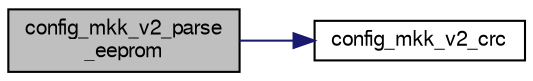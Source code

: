 digraph "config_mkk_v2_parse_eeprom"
{
  edge [fontname="FreeSans",fontsize="10",labelfontname="FreeSans",labelfontsize="10"];
  node [fontname="FreeSans",fontsize="10",shape=record];
  rankdir="LR";
  Node1 [label="config_mkk_v2_parse\l_eeprom",height=0.2,width=0.4,color="black", fillcolor="grey75", style="filled", fontcolor="black"];
  Node1 -> Node2 [color="midnightblue",fontsize="10",style="solid",fontname="FreeSans"];
  Node2 [label="config_mkk_v2_crc",height=0.2,width=0.4,color="black", fillcolor="white", style="filled",URL="$config__mkk__v2_8c.html#ab40880a5a716dde2fd513271f24dcb8b"];
}
